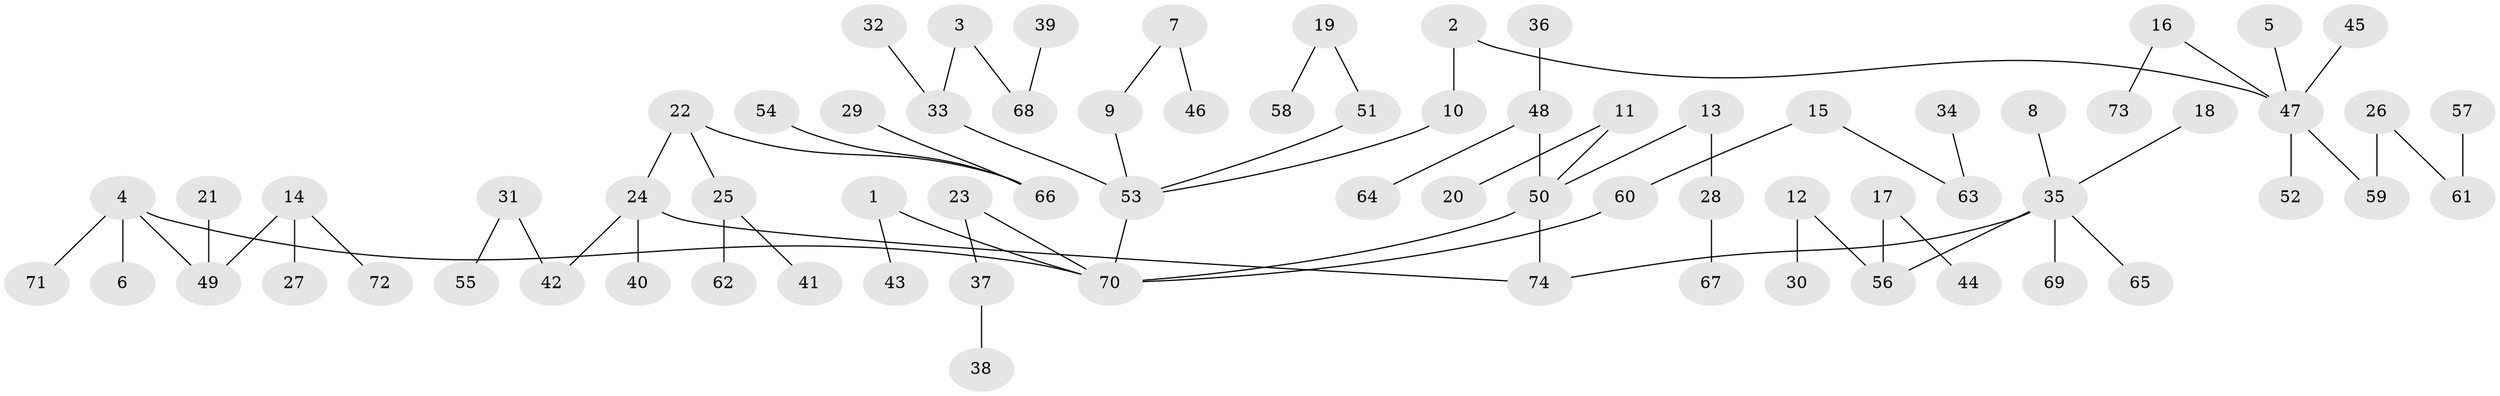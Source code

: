 // original degree distribution, {8: 0.013513513513513514, 3: 0.1554054054054054, 6: 0.006756756756756757, 7: 0.013513513513513514, 5: 0.013513513513513514, 1: 0.4797297297297297, 2: 0.2702702702702703, 4: 0.0472972972972973}
// Generated by graph-tools (version 1.1) at 2025/02/03/09/25 03:02:22]
// undirected, 74 vertices, 73 edges
graph export_dot {
graph [start="1"]
  node [color=gray90,style=filled];
  1;
  2;
  3;
  4;
  5;
  6;
  7;
  8;
  9;
  10;
  11;
  12;
  13;
  14;
  15;
  16;
  17;
  18;
  19;
  20;
  21;
  22;
  23;
  24;
  25;
  26;
  27;
  28;
  29;
  30;
  31;
  32;
  33;
  34;
  35;
  36;
  37;
  38;
  39;
  40;
  41;
  42;
  43;
  44;
  45;
  46;
  47;
  48;
  49;
  50;
  51;
  52;
  53;
  54;
  55;
  56;
  57;
  58;
  59;
  60;
  61;
  62;
  63;
  64;
  65;
  66;
  67;
  68;
  69;
  70;
  71;
  72;
  73;
  74;
  1 -- 43 [weight=1.0];
  1 -- 70 [weight=1.0];
  2 -- 10 [weight=1.0];
  2 -- 47 [weight=1.0];
  3 -- 33 [weight=1.0];
  3 -- 68 [weight=1.0];
  4 -- 6 [weight=1.0];
  4 -- 49 [weight=1.0];
  4 -- 70 [weight=1.0];
  4 -- 71 [weight=1.0];
  5 -- 47 [weight=1.0];
  7 -- 9 [weight=1.0];
  7 -- 46 [weight=1.0];
  8 -- 35 [weight=1.0];
  9 -- 53 [weight=1.0];
  10 -- 53 [weight=1.0];
  11 -- 20 [weight=1.0];
  11 -- 50 [weight=1.0];
  12 -- 30 [weight=1.0];
  12 -- 56 [weight=1.0];
  13 -- 28 [weight=1.0];
  13 -- 50 [weight=1.0];
  14 -- 27 [weight=1.0];
  14 -- 49 [weight=1.0];
  14 -- 72 [weight=1.0];
  15 -- 60 [weight=1.0];
  15 -- 63 [weight=1.0];
  16 -- 47 [weight=1.0];
  16 -- 73 [weight=1.0];
  17 -- 44 [weight=1.0];
  17 -- 56 [weight=1.0];
  18 -- 35 [weight=1.0];
  19 -- 51 [weight=1.0];
  19 -- 58 [weight=1.0];
  21 -- 49 [weight=1.0];
  22 -- 24 [weight=1.0];
  22 -- 25 [weight=1.0];
  22 -- 66 [weight=1.0];
  23 -- 37 [weight=1.0];
  23 -- 70 [weight=1.0];
  24 -- 40 [weight=1.0];
  24 -- 42 [weight=1.0];
  24 -- 74 [weight=1.0];
  25 -- 41 [weight=1.0];
  25 -- 62 [weight=1.0];
  26 -- 59 [weight=1.0];
  26 -- 61 [weight=1.0];
  28 -- 67 [weight=1.0];
  29 -- 66 [weight=1.0];
  31 -- 42 [weight=1.0];
  31 -- 55 [weight=1.0];
  32 -- 33 [weight=1.0];
  33 -- 53 [weight=1.0];
  34 -- 63 [weight=1.0];
  35 -- 56 [weight=1.0];
  35 -- 65 [weight=1.0];
  35 -- 69 [weight=1.0];
  35 -- 74 [weight=1.0];
  36 -- 48 [weight=1.0];
  37 -- 38 [weight=1.0];
  39 -- 68 [weight=1.0];
  45 -- 47 [weight=1.0];
  47 -- 52 [weight=1.0];
  47 -- 59 [weight=1.0];
  48 -- 50 [weight=1.0];
  48 -- 64 [weight=1.0];
  50 -- 70 [weight=1.0];
  50 -- 74 [weight=1.0];
  51 -- 53 [weight=1.0];
  53 -- 70 [weight=1.0];
  54 -- 66 [weight=1.0];
  57 -- 61 [weight=1.0];
  60 -- 70 [weight=1.0];
}
